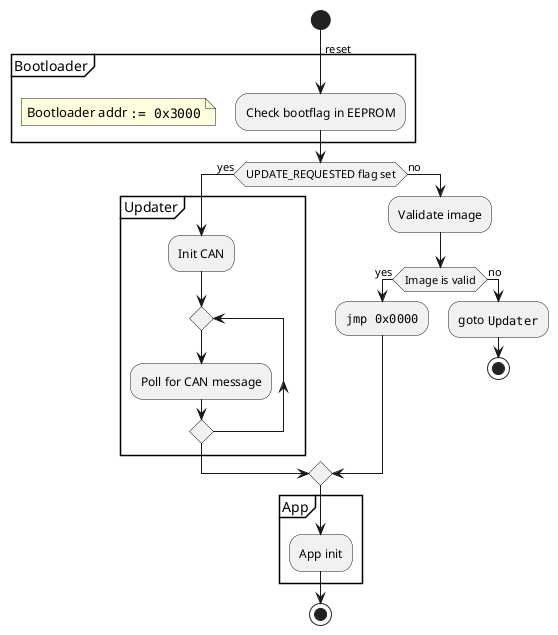 @startuml
start
-> reset;
partition Bootloader {
    :Check bootflag in EEPROM;
}
floating note: Bootloader addr "":= 0x3000""

if (UPDATE_REQUESTED flag set) then (yes)
    partition Updater {
        :Init CAN;

        repeat
        :Poll for CAN message;
        repeat while ()
    }
else (no)
    :Validate image;

    if (Image is valid) then (yes)
        :""jmp 0x0000"";
    else (no)
        :goto ""Updater"";
        stop
    endif
endif


partition App {
    :App init;
}

stop
@enduml

